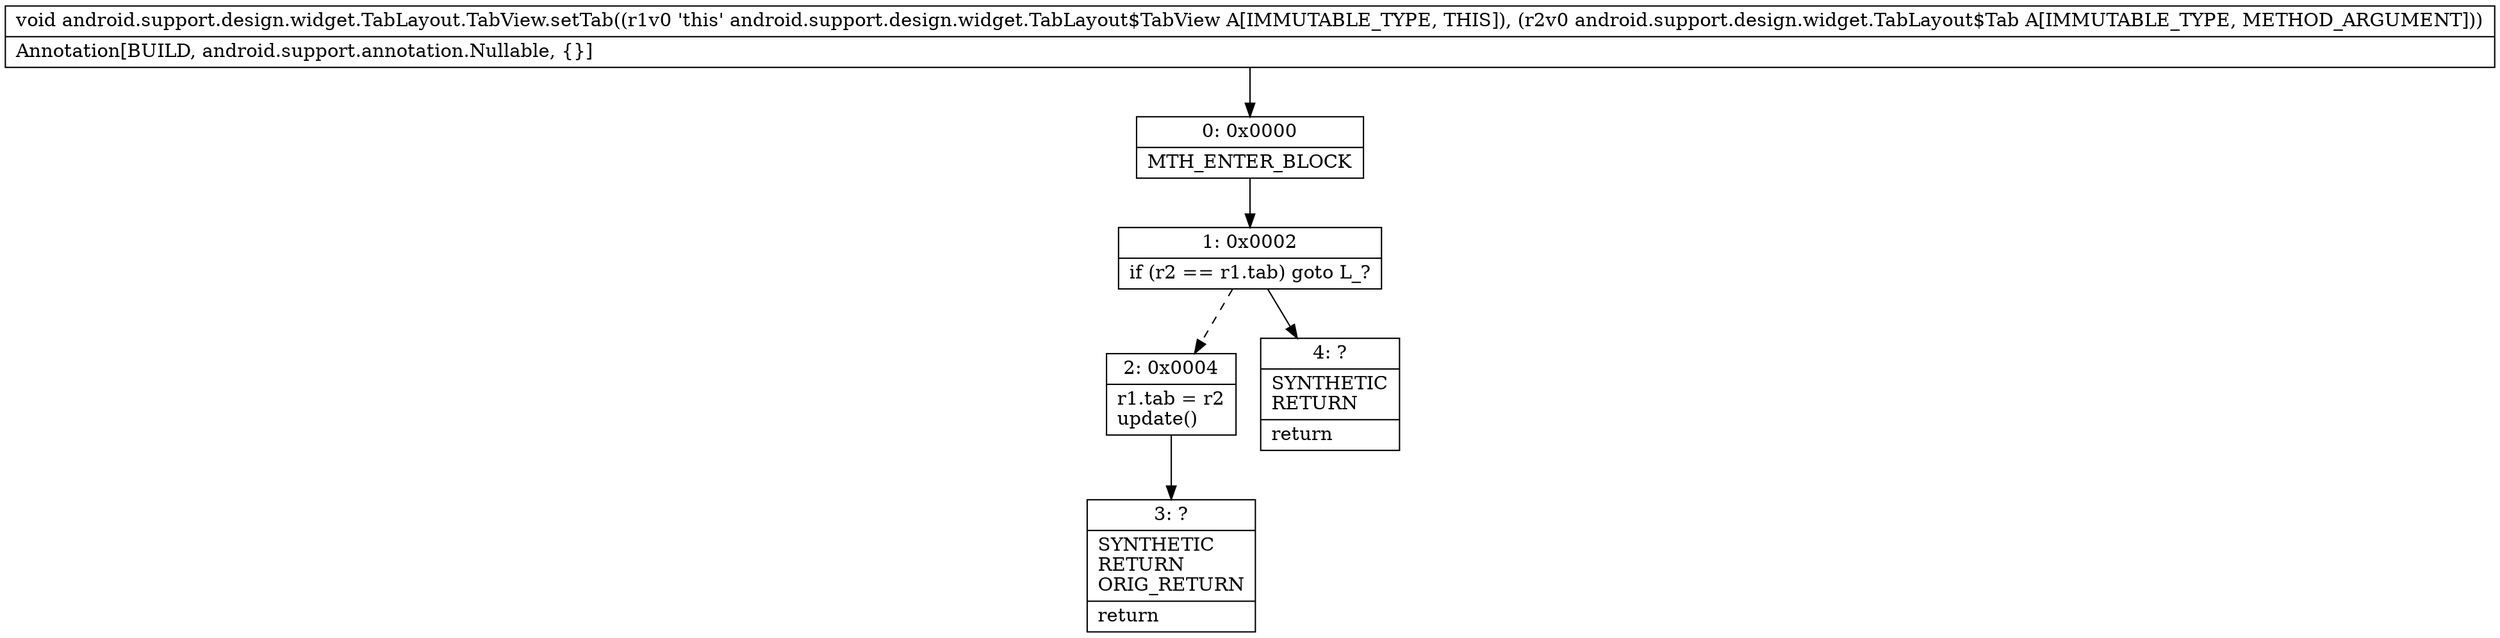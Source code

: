 digraph "CFG forandroid.support.design.widget.TabLayout.TabView.setTab(Landroid\/support\/design\/widget\/TabLayout$Tab;)V" {
Node_0 [shape=record,label="{0\:\ 0x0000|MTH_ENTER_BLOCK\l}"];
Node_1 [shape=record,label="{1\:\ 0x0002|if (r2 == r1.tab) goto L_?\l}"];
Node_2 [shape=record,label="{2\:\ 0x0004|r1.tab = r2\lupdate()\l}"];
Node_3 [shape=record,label="{3\:\ ?|SYNTHETIC\lRETURN\lORIG_RETURN\l|return\l}"];
Node_4 [shape=record,label="{4\:\ ?|SYNTHETIC\lRETURN\l|return\l}"];
MethodNode[shape=record,label="{void android.support.design.widget.TabLayout.TabView.setTab((r1v0 'this' android.support.design.widget.TabLayout$TabView A[IMMUTABLE_TYPE, THIS]), (r2v0 android.support.design.widget.TabLayout$Tab A[IMMUTABLE_TYPE, METHOD_ARGUMENT]))  | Annotation[BUILD, android.support.annotation.Nullable, \{\}]\l}"];
MethodNode -> Node_0;
Node_0 -> Node_1;
Node_1 -> Node_2[style=dashed];
Node_1 -> Node_4;
Node_2 -> Node_3;
}

